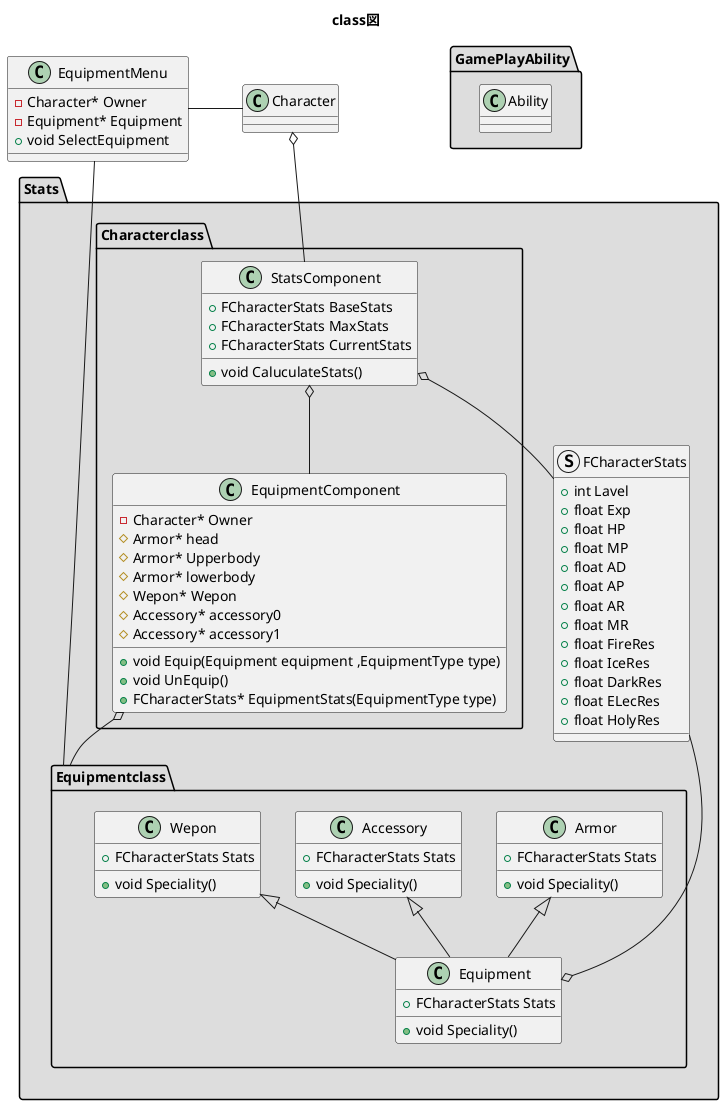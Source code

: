 @startuml
title class図
class EquipmentMenu
{
    -Character* Owner
    -Equipment* Equipment
    +void SelectEquipment
}

class Character
{
}
EquipmentMenu - Stats.Equipmentclass
EquipmentMenu - Character
package Stats #DDDDDD
{
    struct FCharacterStats
    {
    +int Lavel
    +float Exp
        +float HP
        +float MP
        +float AD
        +float AP
        +float AR
        +float MR
        +float FireRes
        +float IceRes
        +float DarkRes
        +float ELecRes
        +float HolyRes
    }


    package "Equipmentclass" #DDDDDD {
        class Equipment
        {   
        +FCharacterStats Stats
        +void Speciality()
        }
        class Wepon
        {
            +FCharacterStats Stats
            +void Speciality()
        }
        class Accessory
        {
            +FCharacterStats Stats
            +void Speciality()
        }
        class Armor
        {
            +FCharacterStats Stats
            +void Speciality()
        }
        Equipment -up-|> Wepon 
        Equipment -up-|> Accessory
        Equipment -up-|> Armor
    }

    package "Characterclass" #DDDDDD {
        class StatsComponent
        {
            +FCharacterStats BaseStats
            +FCharacterStats MaxStats
            +FCharacterStats CurrentStats
            +void CaluculateStats()
        }
        class EquipmentComponent
        {
            -Character* Owner
            #Armor* head
            #Armor* Upperbody
            #Armor* lowerbody
            #Wepon* Wepon
            #Accessory* accessory0
            #Accessory* accessory1
            +void Equip(Equipment equipment ,EquipmentType type)
            +void UnEquip()
            +FCharacterStats* EquipmentStats(EquipmentType type)
        }
        EquipmentComponent -up-o StatsComponent
        StatsComponent -up-o Character
        FCharacterStats -up-o StatsComponent
        Equipmentclass -up-o EquipmentComponent 
        FCharacterStats -o Equipment
    } 
}
package GamePlayAbility #DDDDDD
{
    class Ability
    {
        
    }
}

@enduml
